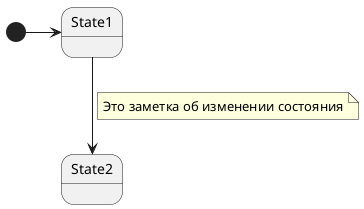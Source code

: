 @startuml
[*] -> State1
State1 --> State2
note on link 
  Это заметка об изменении состояния
end note
@enduml
